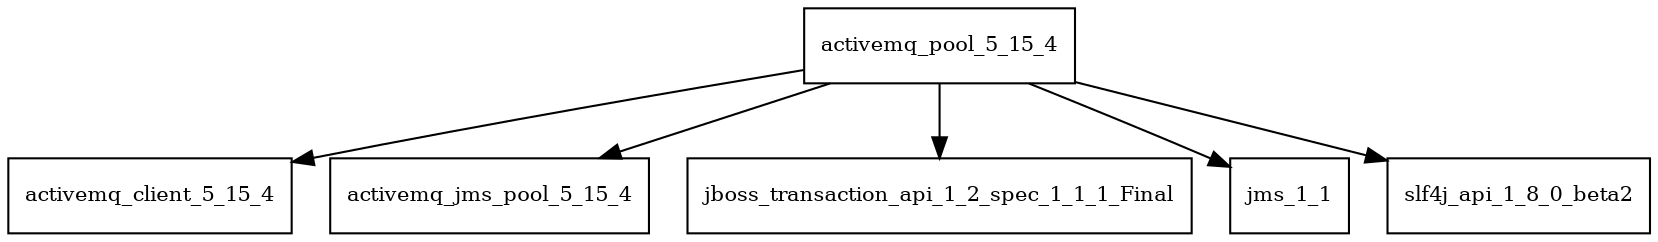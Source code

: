 digraph activemq_pool_5_15_4_dependencies {
  node [shape = box, fontsize=10.0];
  activemq_pool_5_15_4 -> activemq_client_5_15_4;
  activemq_pool_5_15_4 -> activemq_jms_pool_5_15_4;
  activemq_pool_5_15_4 -> jboss_transaction_api_1_2_spec_1_1_1_Final;
  activemq_pool_5_15_4 -> jms_1_1;
  activemq_pool_5_15_4 -> slf4j_api_1_8_0_beta2;
}
